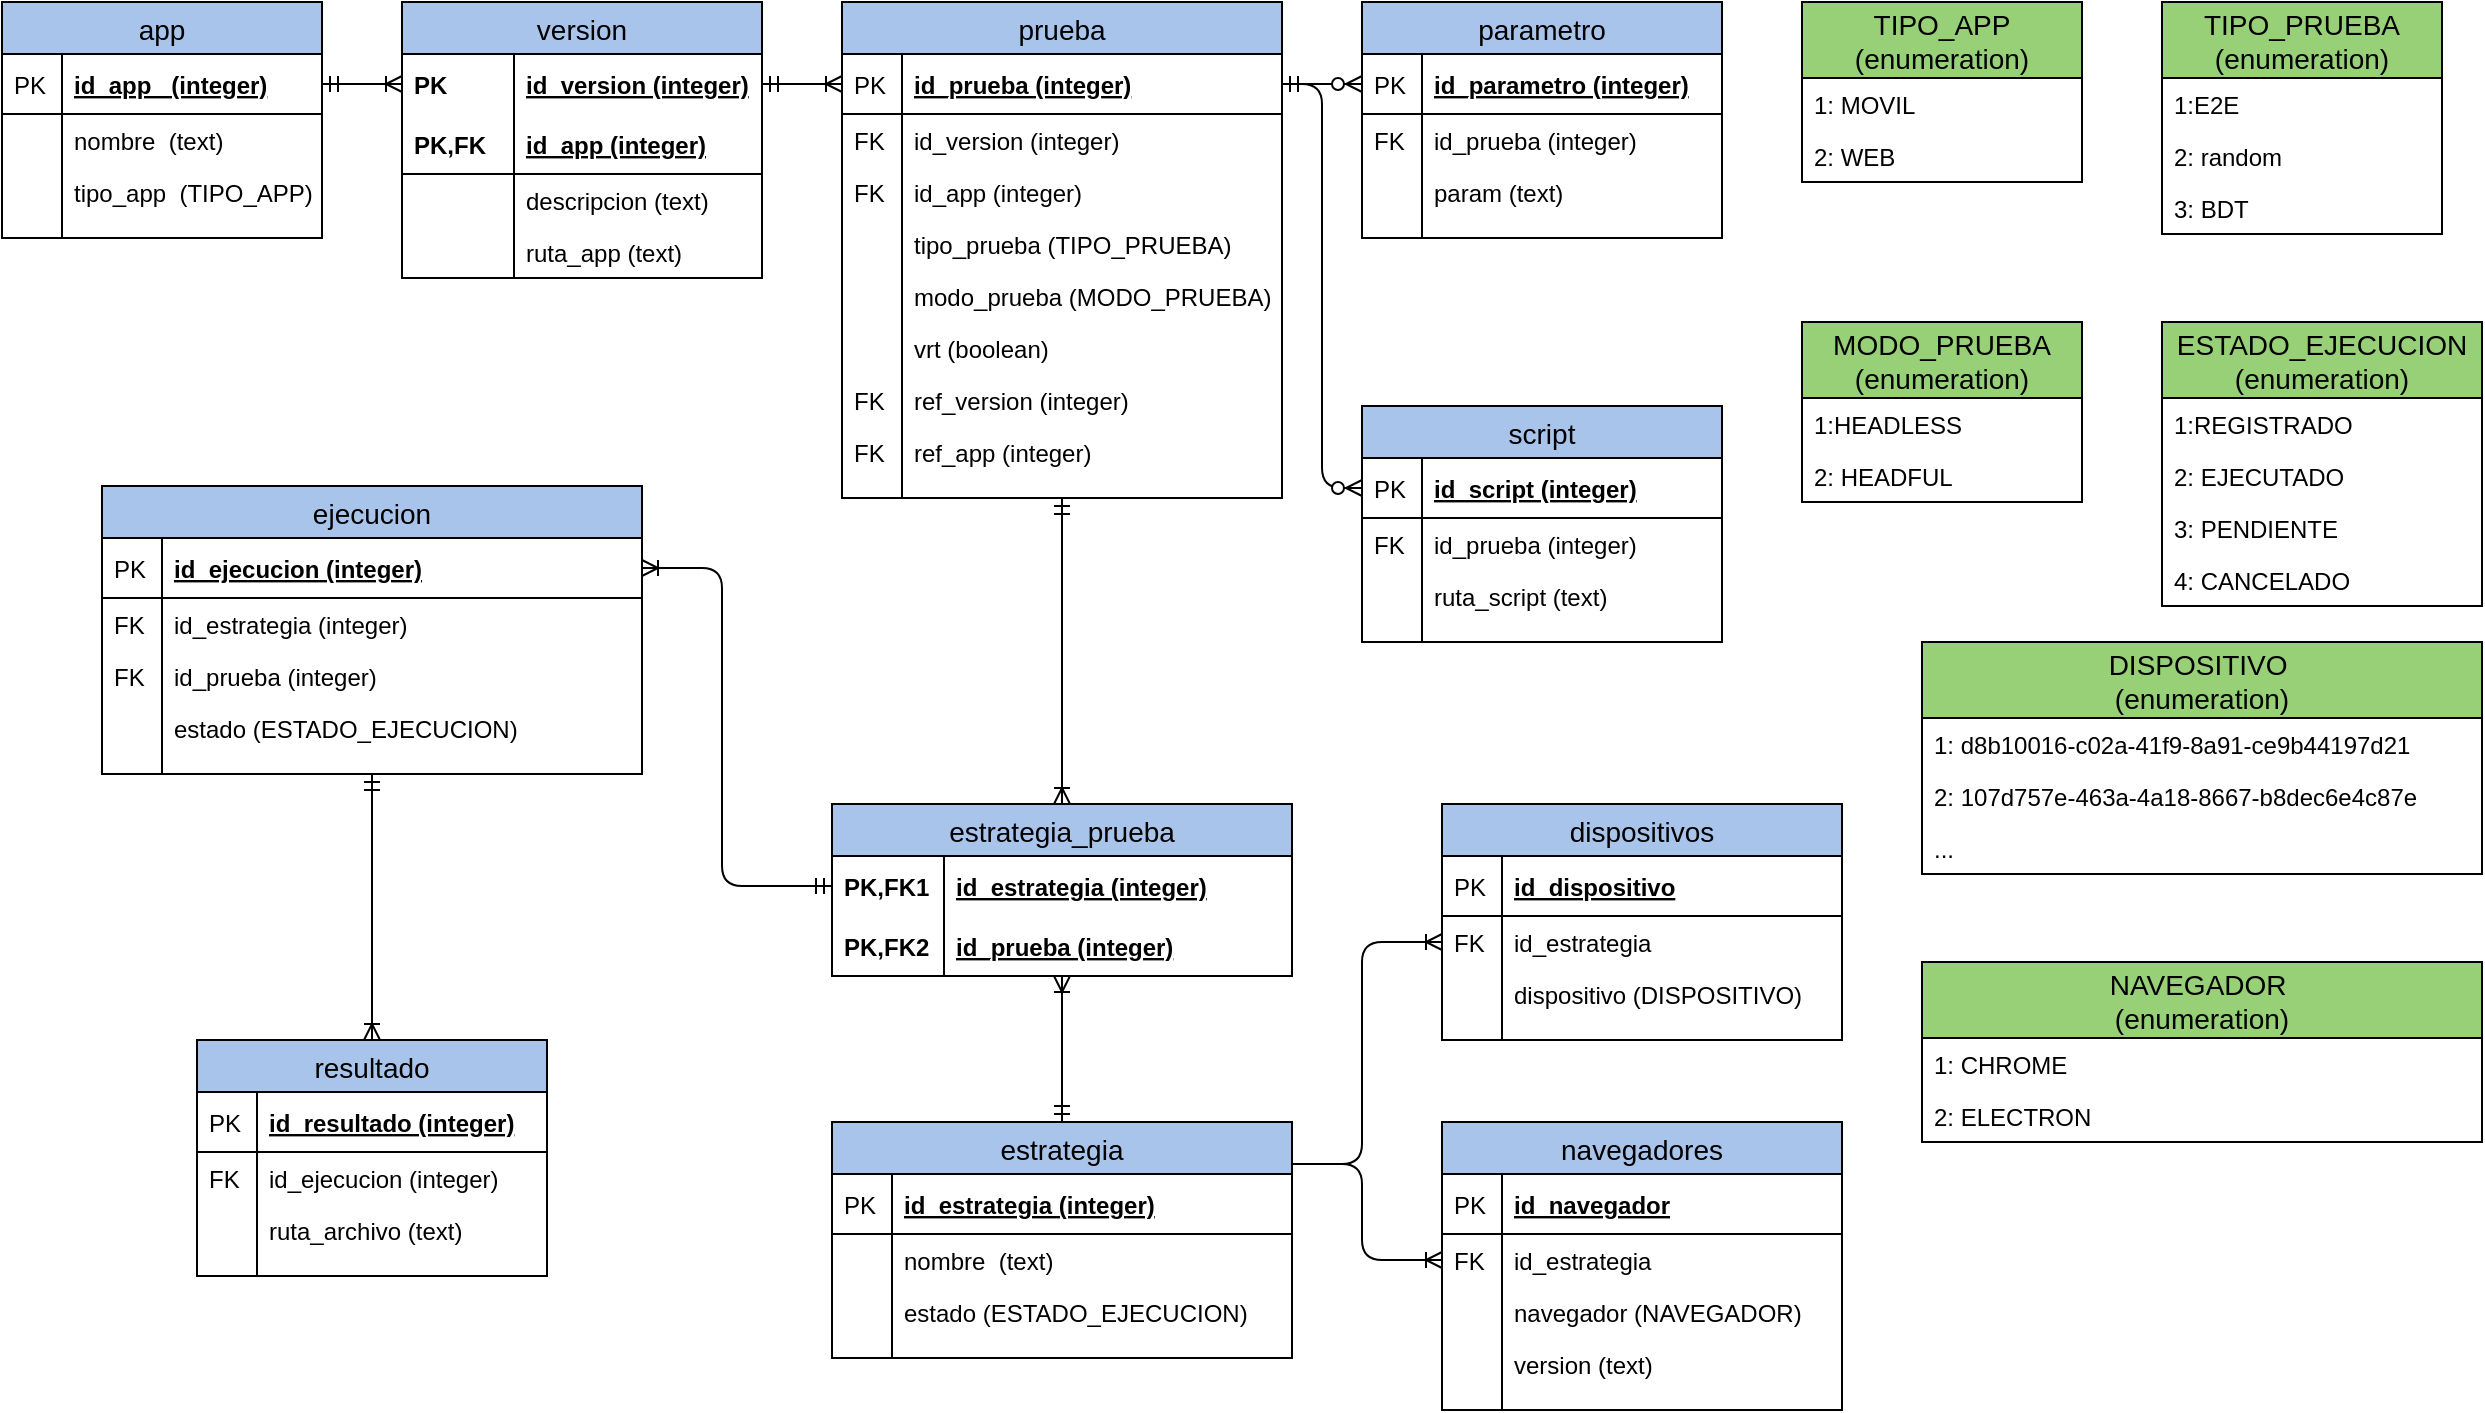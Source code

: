 <mxfile version="12.9.3" type="device"><diagram id="iDsaWzBEovH1b1AxHAG2" name="Page-1"><mxGraphModel dx="1092" dy="534" grid="1" gridSize="10" guides="1" tooltips="1" connect="1" arrows="1" fold="1" page="1" pageScale="1" pageWidth="850" pageHeight="1100" math="0" shadow="0"><root><mxCell id="0"/><mxCell id="1" parent="0"/><mxCell id="ApZzicPODPSP1jDTtApd-245" value="ESTADO_EJECUCION &#10;(enumeration)" style="swimlane;fontStyle=0;childLayout=stackLayout;horizontal=1;startSize=38;fillColor=#97D077;horizontalStack=0;resizeParent=1;resizeParentMax=0;resizeLast=0;collapsible=1;marginBottom=0;swimlaneFillColor=#ffffff;align=center;fontSize=14;" parent="1" vertex="1"><mxGeometry x="1120" y="200" width="160" height="142" as="geometry"><mxRectangle x="1120" y="200" width="180" height="40" as="alternateBounds"/></mxGeometry></mxCell><mxCell id="ApZzicPODPSP1jDTtApd-246" value="1:REGISTRADO" style="text;strokeColor=none;fillColor=none;spacingLeft=4;spacingRight=4;overflow=hidden;rotatable=0;points=[[0,0.5],[1,0.5]];portConstraint=eastwest;fontSize=12;" parent="ApZzicPODPSP1jDTtApd-245" vertex="1"><mxGeometry y="38" width="160" height="26" as="geometry"/></mxCell><mxCell id="ApZzicPODPSP1jDTtApd-247" value="2: EJECUTADO" style="text;strokeColor=none;fillColor=none;spacingLeft=4;spacingRight=4;overflow=hidden;rotatable=0;points=[[0,0.5],[1,0.5]];portConstraint=eastwest;fontSize=12;" parent="ApZzicPODPSP1jDTtApd-245" vertex="1"><mxGeometry y="64" width="160" height="26" as="geometry"/></mxCell><mxCell id="ApZzicPODPSP1jDTtApd-248" value="3: PENDIENTE" style="text;strokeColor=none;fillColor=none;spacingLeft=4;spacingRight=4;overflow=hidden;rotatable=0;points=[[0,0.5],[1,0.5]];portConstraint=eastwest;fontSize=12;" parent="ApZzicPODPSP1jDTtApd-245" vertex="1"><mxGeometry y="90" width="160" height="26" as="geometry"/></mxCell><mxCell id="h82qV4qmTiS2S710gayM-1" value="4: CANCELADO" style="text;strokeColor=none;fillColor=none;spacingLeft=4;spacingRight=4;overflow=hidden;rotatable=0;points=[[0,0.5],[1,0.5]];portConstraint=eastwest;fontSize=12;" parent="ApZzicPODPSP1jDTtApd-245" vertex="1"><mxGeometry y="116" width="160" height="26" as="geometry"/></mxCell><mxCell id="ApZzicPODPSP1jDTtApd-29" value="app" style="swimlane;fontStyle=0;childLayout=stackLayout;horizontal=1;startSize=26;fillColor=#A9C4EB;horizontalStack=0;resizeParent=1;resizeParentMax=0;resizeLast=0;collapsible=1;marginBottom=0;swimlaneFillColor=#ffffff;align=center;fontSize=14;" parent="1" vertex="1"><mxGeometry x="40" y="40" width="160" height="118" as="geometry"><mxRectangle x="40" y="40" width="60" height="26" as="alternateBounds"/></mxGeometry></mxCell><mxCell id="ApZzicPODPSP1jDTtApd-30" value="id_app   (integer)" style="shape=partialRectangle;top=0;left=0;right=0;bottom=1;align=left;verticalAlign=middle;fillColor=none;spacingLeft=34;spacingRight=4;overflow=hidden;rotatable=0;points=[[0,0.5],[1,0.5]];portConstraint=eastwest;dropTarget=0;fontStyle=5;fontSize=12;" parent="ApZzicPODPSP1jDTtApd-29" vertex="1"><mxGeometry y="26" width="160" height="30" as="geometry"/></mxCell><mxCell id="ApZzicPODPSP1jDTtApd-31" value="PK" style="shape=partialRectangle;top=0;left=0;bottom=0;fillColor=none;align=left;verticalAlign=middle;spacingLeft=4;spacingRight=4;overflow=hidden;rotatable=0;points=[];portConstraint=eastwest;part=1;fontSize=12;" parent="ApZzicPODPSP1jDTtApd-30" vertex="1" connectable="0"><mxGeometry width="30" height="30" as="geometry"/></mxCell><mxCell id="ApZzicPODPSP1jDTtApd-32" value="nombre  (text)" style="shape=partialRectangle;top=0;left=0;right=0;bottom=0;align=left;verticalAlign=top;fillColor=none;spacingLeft=34;spacingRight=4;overflow=hidden;rotatable=0;points=[[0,0.5],[1,0.5]];portConstraint=eastwest;dropTarget=0;fontSize=12;" parent="ApZzicPODPSP1jDTtApd-29" vertex="1"><mxGeometry y="56" width="160" height="26" as="geometry"/></mxCell><mxCell id="ApZzicPODPSP1jDTtApd-33" value="" style="shape=partialRectangle;top=0;left=0;bottom=0;fillColor=none;align=left;verticalAlign=top;spacingLeft=4;spacingRight=4;overflow=hidden;rotatable=0;points=[];portConstraint=eastwest;part=1;fontSize=12;" parent="ApZzicPODPSP1jDTtApd-32" vertex="1" connectable="0"><mxGeometry width="30" height="26" as="geometry"/></mxCell><mxCell id="ApZzicPODPSP1jDTtApd-36" value="tipo_app  (TIPO_APP)" style="shape=partialRectangle;top=0;left=0;right=0;bottom=0;align=left;verticalAlign=top;fillColor=none;spacingLeft=34;spacingRight=4;overflow=hidden;rotatable=0;points=[[0,0.5],[1,0.5]];portConstraint=eastwest;dropTarget=0;fontSize=12;" parent="ApZzicPODPSP1jDTtApd-29" vertex="1"><mxGeometry y="82" width="160" height="26" as="geometry"/></mxCell><mxCell id="ApZzicPODPSP1jDTtApd-37" value="" style="shape=partialRectangle;top=0;left=0;bottom=0;fillColor=none;align=left;verticalAlign=top;spacingLeft=4;spacingRight=4;overflow=hidden;rotatable=0;points=[];portConstraint=eastwest;part=1;fontSize=12;" parent="ApZzicPODPSP1jDTtApd-36" vertex="1" connectable="0"><mxGeometry width="30" height="26" as="geometry"/></mxCell><mxCell id="ApZzicPODPSP1jDTtApd-38" value="" style="shape=partialRectangle;top=0;left=0;right=0;bottom=0;align=left;verticalAlign=top;fillColor=none;spacingLeft=34;spacingRight=4;overflow=hidden;rotatable=0;points=[[0,0.5],[1,0.5]];portConstraint=eastwest;dropTarget=0;fontSize=12;" parent="ApZzicPODPSP1jDTtApd-29" vertex="1"><mxGeometry y="108" width="160" height="10" as="geometry"/></mxCell><mxCell id="ApZzicPODPSP1jDTtApd-39" value="" style="shape=partialRectangle;top=0;left=0;bottom=0;fillColor=none;align=left;verticalAlign=top;spacingLeft=4;spacingRight=4;overflow=hidden;rotatable=0;points=[];portConstraint=eastwest;part=1;fontSize=12;" parent="ApZzicPODPSP1jDTtApd-38" vertex="1" connectable="0"><mxGeometry width="30" height="10" as="geometry"/></mxCell><mxCell id="ApZzicPODPSP1jDTtApd-128" value="version" style="swimlane;fontStyle=0;childLayout=stackLayout;horizontal=1;startSize=26;fillColor=#A9C4EB;horizontalStack=0;resizeParent=1;resizeParentMax=0;resizeLast=0;collapsible=1;marginBottom=0;swimlaneFillColor=#ffffff;align=center;fontSize=14;" parent="1" vertex="1"><mxGeometry x="240" y="40" width="180" height="138" as="geometry"/></mxCell><mxCell id="ApZzicPODPSP1jDTtApd-129" value="id_version (integer)" style="shape=partialRectangle;top=0;left=0;right=0;bottom=0;align=left;verticalAlign=middle;fillColor=none;spacingLeft=60;spacingRight=4;overflow=hidden;rotatable=0;points=[[0,0.5],[1,0.5]];portConstraint=eastwest;dropTarget=0;fontStyle=5;fontSize=12;" parent="ApZzicPODPSP1jDTtApd-128" vertex="1"><mxGeometry y="26" width="180" height="30" as="geometry"/></mxCell><mxCell id="ApZzicPODPSP1jDTtApd-130" value="PK" style="shape=partialRectangle;fontStyle=1;top=0;left=0;bottom=0;fillColor=none;align=left;verticalAlign=middle;spacingLeft=4;spacingRight=4;overflow=hidden;rotatable=0;points=[];portConstraint=eastwest;part=1;fontSize=12;" parent="ApZzicPODPSP1jDTtApd-129" vertex="1" connectable="0"><mxGeometry width="56" height="30" as="geometry"/></mxCell><mxCell id="ApZzicPODPSP1jDTtApd-131" value="id_app (integer)" style="shape=partialRectangle;top=0;left=0;right=0;bottom=1;align=left;verticalAlign=middle;fillColor=none;spacingLeft=60;spacingRight=4;overflow=hidden;rotatable=0;points=[[0,0.5],[1,0.5]];portConstraint=eastwest;dropTarget=0;fontStyle=5;fontSize=12;" parent="ApZzicPODPSP1jDTtApd-128" vertex="1"><mxGeometry y="56" width="180" height="30" as="geometry"/></mxCell><mxCell id="ApZzicPODPSP1jDTtApd-132" value="PK,FK" style="shape=partialRectangle;fontStyle=1;top=0;left=0;bottom=0;fillColor=none;align=left;verticalAlign=middle;spacingLeft=4;spacingRight=4;overflow=hidden;rotatable=0;points=[];portConstraint=eastwest;part=1;fontSize=12;" parent="ApZzicPODPSP1jDTtApd-131" vertex="1" connectable="0"><mxGeometry width="56" height="30" as="geometry"/></mxCell><mxCell id="ApZzicPODPSP1jDTtApd-133" value="descripcion (text)" style="shape=partialRectangle;top=0;left=0;right=0;bottom=0;align=left;verticalAlign=top;fillColor=none;spacingLeft=60;spacingRight=4;overflow=hidden;rotatable=0;points=[[0,0.5],[1,0.5]];portConstraint=eastwest;dropTarget=0;fontSize=12;" parent="ApZzicPODPSP1jDTtApd-128" vertex="1"><mxGeometry y="86" width="180" height="26" as="geometry"/></mxCell><mxCell id="ApZzicPODPSP1jDTtApd-134" value="" style="shape=partialRectangle;top=0;left=0;bottom=0;fillColor=none;align=left;verticalAlign=top;spacingLeft=4;spacingRight=4;overflow=hidden;rotatable=0;points=[];portConstraint=eastwest;part=1;fontSize=12;" parent="ApZzicPODPSP1jDTtApd-133" vertex="1" connectable="0"><mxGeometry width="56" height="26" as="geometry"/></mxCell><mxCell id="ApZzicPODPSP1jDTtApd-135" value="ruta_app (text)" style="shape=partialRectangle;top=0;left=0;right=0;bottom=0;align=left;verticalAlign=top;fillColor=none;spacingLeft=60;spacingRight=4;overflow=hidden;rotatable=0;points=[[0,0.5],[1,0.5]];portConstraint=eastwest;dropTarget=0;fontSize=12;" parent="ApZzicPODPSP1jDTtApd-128" vertex="1"><mxGeometry y="112" width="180" height="26" as="geometry"/></mxCell><mxCell id="ApZzicPODPSP1jDTtApd-136" value="" style="shape=partialRectangle;top=0;left=0;bottom=0;fillColor=none;align=left;verticalAlign=top;spacingLeft=4;spacingRight=4;overflow=hidden;rotatable=0;points=[];portConstraint=eastwest;part=1;fontSize=12;" parent="ApZzicPODPSP1jDTtApd-135" vertex="1" connectable="0"><mxGeometry width="56" height="26" as="geometry"/></mxCell><mxCell id="ApZzicPODPSP1jDTtApd-138" value="" style="edgeStyle=entityRelationEdgeStyle;fontSize=12;html=1;endArrow=ERoneToMany;startArrow=ERmandOne;entryX=0;entryY=0.5;entryDx=0;entryDy=0;exitX=1;exitY=0.5;exitDx=0;exitDy=0;fillColor=none;" parent="1" source="ApZzicPODPSP1jDTtApd-129" target="ApZzicPODPSP1jDTtApd-56" edge="1"><mxGeometry width="100" height="100" relative="1" as="geometry"><mxPoint x="440" y="170" as="sourcePoint"/><mxPoint x="540" y="70" as="targetPoint"/></mxGeometry></mxCell><mxCell id="ApZzicPODPSP1jDTtApd-142" value="TIPO_APP&#10;(enumeration)" style="swimlane;fontStyle=0;childLayout=stackLayout;horizontal=1;startSize=38;fillColor=#97D077;horizontalStack=0;resizeParent=1;resizeParentMax=0;resizeLast=0;collapsible=1;marginBottom=0;swimlaneFillColor=#ffffff;align=center;fontSize=14;" parent="1" vertex="1"><mxGeometry x="940" y="40" width="140" height="90" as="geometry"/></mxCell><mxCell id="ApZzicPODPSP1jDTtApd-143" value="1: MOVIL" style="text;strokeColor=none;fillColor=none;spacingLeft=4;spacingRight=4;overflow=hidden;rotatable=0;points=[[0,0.5],[1,0.5]];portConstraint=eastwest;fontSize=12;" parent="ApZzicPODPSP1jDTtApd-142" vertex="1"><mxGeometry y="38" width="140" height="26" as="geometry"/></mxCell><mxCell id="ApZzicPODPSP1jDTtApd-144" value="2: WEB" style="text;strokeColor=none;fillColor=none;spacingLeft=4;spacingRight=4;overflow=hidden;rotatable=0;points=[[0,0.5],[1,0.5]];portConstraint=eastwest;fontSize=12;" parent="ApZzicPODPSP1jDTtApd-142" vertex="1"><mxGeometry y="64" width="140" height="26" as="geometry"/></mxCell><mxCell id="ApZzicPODPSP1jDTtApd-148" value="" style="edgeStyle=entityRelationEdgeStyle;fontSize=12;html=1;endArrow=ERoneToMany;startArrow=ERmandOne;entryX=0;entryY=0.5;entryDx=0;entryDy=0;fillColor=none;" parent="1" source="ApZzicPODPSP1jDTtApd-30" target="ApZzicPODPSP1jDTtApd-129" edge="1"><mxGeometry width="100" height="100" relative="1" as="geometry"><mxPoint x="150" y="170" as="sourcePoint"/><mxPoint x="250" y="70" as="targetPoint"/></mxGeometry></mxCell><mxCell id="ApZzicPODPSP1jDTtApd-150" value="parametro" style="swimlane;fontStyle=0;childLayout=stackLayout;horizontal=1;startSize=26;fillColor=#A9C4EB;horizontalStack=0;resizeParent=1;resizeParentMax=0;resizeLast=0;collapsible=1;marginBottom=0;swimlaneFillColor=#ffffff;align=center;fontSize=14;" parent="1" vertex="1"><mxGeometry x="720" y="40" width="180" height="118" as="geometry"/></mxCell><mxCell id="ApZzicPODPSP1jDTtApd-151" value="id_parametro (integer)" style="shape=partialRectangle;top=0;left=0;right=0;bottom=1;align=left;verticalAlign=middle;fillColor=none;spacingLeft=34;spacingRight=4;overflow=hidden;rotatable=0;points=[[0,0.5],[1,0.5]];portConstraint=eastwest;dropTarget=0;fontStyle=5;fontSize=12;" parent="ApZzicPODPSP1jDTtApd-150" vertex="1"><mxGeometry y="26" width="180" height="30" as="geometry"/></mxCell><mxCell id="ApZzicPODPSP1jDTtApd-152" value="PK" style="shape=partialRectangle;top=0;left=0;bottom=0;fillColor=none;align=left;verticalAlign=middle;spacingLeft=4;spacingRight=4;overflow=hidden;rotatable=0;points=[];portConstraint=eastwest;part=1;fontSize=12;" parent="ApZzicPODPSP1jDTtApd-151" vertex="1" connectable="0"><mxGeometry width="30" height="30" as="geometry"/></mxCell><mxCell id="ApZzicPODPSP1jDTtApd-153" value="id_prueba (integer)" style="shape=partialRectangle;top=0;left=0;right=0;bottom=0;align=left;verticalAlign=top;fillColor=none;spacingLeft=34;spacingRight=4;overflow=hidden;rotatable=0;points=[[0,0.5],[1,0.5]];portConstraint=eastwest;dropTarget=0;fontSize=12;" parent="ApZzicPODPSP1jDTtApd-150" vertex="1"><mxGeometry y="56" width="180" height="26" as="geometry"/></mxCell><mxCell id="ApZzicPODPSP1jDTtApd-154" value="FK" style="shape=partialRectangle;top=0;left=0;bottom=0;fillColor=none;align=left;verticalAlign=top;spacingLeft=4;spacingRight=4;overflow=hidden;rotatable=0;points=[];portConstraint=eastwest;part=1;fontSize=12;" parent="ApZzicPODPSP1jDTtApd-153" vertex="1" connectable="0"><mxGeometry width="30" height="26" as="geometry"/></mxCell><mxCell id="ApZzicPODPSP1jDTtApd-155" value="param (text)" style="shape=partialRectangle;top=0;left=0;right=0;bottom=0;align=left;verticalAlign=top;fillColor=none;spacingLeft=34;spacingRight=4;overflow=hidden;rotatable=0;points=[[0,0.5],[1,0.5]];portConstraint=eastwest;dropTarget=0;fontSize=12;" parent="ApZzicPODPSP1jDTtApd-150" vertex="1"><mxGeometry y="82" width="180" height="26" as="geometry"/></mxCell><mxCell id="ApZzicPODPSP1jDTtApd-156" value="" style="shape=partialRectangle;top=0;left=0;bottom=0;fillColor=none;align=left;verticalAlign=top;spacingLeft=4;spacingRight=4;overflow=hidden;rotatable=0;points=[];portConstraint=eastwest;part=1;fontSize=12;" parent="ApZzicPODPSP1jDTtApd-155" vertex="1" connectable="0"><mxGeometry width="30" height="26" as="geometry"/></mxCell><mxCell id="ApZzicPODPSP1jDTtApd-159" value="" style="shape=partialRectangle;top=0;left=0;right=0;bottom=0;align=left;verticalAlign=top;fillColor=none;spacingLeft=34;spacingRight=4;overflow=hidden;rotatable=0;points=[[0,0.5],[1,0.5]];portConstraint=eastwest;dropTarget=0;fontSize=12;" parent="ApZzicPODPSP1jDTtApd-150" vertex="1"><mxGeometry y="108" width="180" height="10" as="geometry"/></mxCell><mxCell id="ApZzicPODPSP1jDTtApd-160" value="" style="shape=partialRectangle;top=0;left=0;bottom=0;fillColor=none;align=left;verticalAlign=top;spacingLeft=4;spacingRight=4;overflow=hidden;rotatable=0;points=[];portConstraint=eastwest;part=1;fontSize=12;" parent="ApZzicPODPSP1jDTtApd-159" vertex="1" connectable="0"><mxGeometry width="30" height="10" as="geometry"/></mxCell><mxCell id="ApZzicPODPSP1jDTtApd-149" value="" style="edgeStyle=entityRelationEdgeStyle;fontSize=12;html=1;endArrow=ERzeroToMany;startArrow=ERmandOne;fillColor=none;" parent="1" source="ApZzicPODPSP1jDTtApd-56" target="ApZzicPODPSP1jDTtApd-151" edge="1"><mxGeometry width="100" height="100" relative="1" as="geometry"><mxPoint x="620" y="180" as="sourcePoint"/><mxPoint x="670" y="80" as="targetPoint"/></mxGeometry></mxCell><mxCell id="ApZzicPODPSP1jDTtApd-188" value="" style="fontSize=12;html=1;endArrow=ERzeroToMany;startArrow=ERmandOne;entryX=0;entryY=0.5;entryDx=0;entryDy=0;edgeStyle=orthogonalEdgeStyle;fillColor=none;" parent="1" source="ApZzicPODPSP1jDTtApd-56" target="ApZzicPODPSP1jDTtApd-171" edge="1"><mxGeometry width="100" height="100" relative="1" as="geometry"><mxPoint x="500" y="160" as="sourcePoint"/><mxPoint x="600" y="60" as="targetPoint"/></mxGeometry></mxCell><mxCell id="ApZzicPODPSP1jDTtApd-197" value="" style="fontSize=12;html=1;endArrow=ERoneToMany;startArrow=ERmandOne;fillColor=none;" parent="1" source="ApZzicPODPSP1jDTtApd-230" target="ApZzicPODPSP1jDTtApd-100" edge="1"><mxGeometry width="100" height="100" relative="1" as="geometry"><mxPoint x="160" y="432" as="sourcePoint"/><mxPoint x="164" y="520" as="targetPoint"/></mxGeometry></mxCell><mxCell id="ApZzicPODPSP1jDTtApd-216" value="" style="fontSize=12;html=1;endArrow=ERoneToMany;startArrow=ERmandOne;edgeStyle=elbowEdgeStyle;elbow=vertical;fillColor=none;" parent="1" source="ApZzicPODPSP1jDTtApd-64" target="ApZzicPODPSP1jDTtApd-209" edge="1"><mxGeometry width="100" height="100" relative="1" as="geometry"><mxPoint x="540" y="200" as="sourcePoint"/><mxPoint x="640" y="100" as="targetPoint"/></mxGeometry></mxCell><mxCell id="ApZzicPODPSP1jDTtApd-220" value="" style="fontSize=12;html=1;endArrow=ERoneToMany;startArrow=ERmandOne;fillColor=none;" parent="1" source="ApZzicPODPSP1jDTtApd-89" target="ApZzicPODPSP1jDTtApd-212" edge="1"><mxGeometry width="100" height="100" relative="1" as="geometry"><mxPoint x="570" y="670" as="sourcePoint"/><mxPoint x="560" y="372" as="targetPoint"/></mxGeometry></mxCell><mxCell id="ApZzicPODPSP1jDTtApd-55" value="prueba" style="swimlane;fontStyle=0;childLayout=stackLayout;horizontal=1;startSize=26;fillColor=#A9C4EB;horizontalStack=0;resizeParent=1;resizeParentMax=0;resizeLast=0;collapsible=1;marginBottom=0;swimlaneFillColor=#ffffff;align=center;fontSize=14;shadow=0;" parent="1" vertex="1"><mxGeometry x="460" y="40" width="220" height="248" as="geometry"/></mxCell><mxCell id="ApZzicPODPSP1jDTtApd-56" value="id_prueba (integer)" style="shape=partialRectangle;top=0;left=0;right=0;bottom=1;align=left;verticalAlign=middle;fillColor=none;spacingLeft=34;spacingRight=4;overflow=hidden;rotatable=0;points=[[0,0.5],[1,0.5]];portConstraint=eastwest;dropTarget=0;fontStyle=5;fontSize=12;" parent="ApZzicPODPSP1jDTtApd-55" vertex="1"><mxGeometry y="26" width="220" height="30" as="geometry"/></mxCell><mxCell id="ApZzicPODPSP1jDTtApd-57" value="PK" style="shape=partialRectangle;top=0;left=0;bottom=0;fillColor=none;align=left;verticalAlign=middle;spacingLeft=4;spacingRight=4;overflow=hidden;rotatable=0;points=[];portConstraint=eastwest;part=1;fontSize=12;" parent="ApZzicPODPSP1jDTtApd-56" vertex="1" connectable="0"><mxGeometry width="30" height="30" as="geometry"/></mxCell><mxCell id="ApZzicPODPSP1jDTtApd-58" value="id_version (integer)" style="shape=partialRectangle;top=0;left=0;right=0;bottom=0;align=left;verticalAlign=top;fillColor=none;spacingLeft=34;spacingRight=4;overflow=hidden;rotatable=0;points=[[0,0.5],[1,0.5]];portConstraint=eastwest;dropTarget=0;fontSize=12;" parent="ApZzicPODPSP1jDTtApd-55" vertex="1"><mxGeometry y="56" width="220" height="26" as="geometry"/></mxCell><mxCell id="ApZzicPODPSP1jDTtApd-59" value="FK" style="shape=partialRectangle;top=0;left=0;bottom=0;fillColor=none;align=left;verticalAlign=top;spacingLeft=4;spacingRight=4;overflow=hidden;rotatable=0;points=[];portConstraint=eastwest;part=1;fontSize=12;" parent="ApZzicPODPSP1jDTtApd-58" vertex="1" connectable="0"><mxGeometry width="30" height="26" as="geometry"/></mxCell><mxCell id="ApZzicPODPSP1jDTtApd-60" value="id_app (integer)" style="shape=partialRectangle;top=0;left=0;right=0;bottom=0;align=left;verticalAlign=top;fillColor=none;spacingLeft=34;spacingRight=4;overflow=hidden;rotatable=0;points=[[0,0.5],[1,0.5]];portConstraint=eastwest;dropTarget=0;fontSize=12;" parent="ApZzicPODPSP1jDTtApd-55" vertex="1"><mxGeometry y="82" width="220" height="26" as="geometry"/></mxCell><mxCell id="ApZzicPODPSP1jDTtApd-61" value="FK" style="shape=partialRectangle;top=0;left=0;bottom=0;fillColor=none;align=left;verticalAlign=top;spacingLeft=4;spacingRight=4;overflow=hidden;rotatable=0;points=[];portConstraint=eastwest;part=1;fontSize=12;" parent="ApZzicPODPSP1jDTtApd-60" vertex="1" connectable="0"><mxGeometry width="30" height="26" as="geometry"/></mxCell><mxCell id="ApZzicPODPSP1jDTtApd-168" value="tipo_prueba (TIPO_PRUEBA)" style="shape=partialRectangle;top=0;left=0;right=0;bottom=0;align=left;verticalAlign=top;fillColor=none;spacingLeft=34;spacingRight=4;overflow=hidden;rotatable=0;points=[[0,0.5],[1,0.5]];portConstraint=eastwest;dropTarget=0;fontSize=12;" parent="ApZzicPODPSP1jDTtApd-55" vertex="1"><mxGeometry y="108" width="220" height="26" as="geometry"/></mxCell><mxCell id="ApZzicPODPSP1jDTtApd-169" value="" style="shape=partialRectangle;top=0;left=0;bottom=0;fillColor=none;align=left;verticalAlign=top;spacingLeft=4;spacingRight=4;overflow=hidden;rotatable=0;points=[];portConstraint=eastwest;part=1;fontSize=12;" parent="ApZzicPODPSP1jDTtApd-168" vertex="1" connectable="0"><mxGeometry width="30" height="26" as="geometry"/></mxCell><mxCell id="ApZzicPODPSP1jDTtApd-186" value="modo_prueba (MODO_PRUEBA)" style="shape=partialRectangle;top=0;left=0;right=0;bottom=0;align=left;verticalAlign=top;fillColor=none;spacingLeft=34;spacingRight=4;overflow=hidden;rotatable=0;points=[[0,0.5],[1,0.5]];portConstraint=eastwest;dropTarget=0;fontSize=12;" parent="ApZzicPODPSP1jDTtApd-55" vertex="1"><mxGeometry y="134" width="220" height="26" as="geometry"/></mxCell><mxCell id="ApZzicPODPSP1jDTtApd-187" value="" style="shape=partialRectangle;top=0;left=0;bottom=0;fillColor=none;align=left;verticalAlign=top;spacingLeft=4;spacingRight=4;overflow=hidden;rotatable=0;points=[];portConstraint=eastwest;part=1;fontSize=12;" parent="ApZzicPODPSP1jDTtApd-186" vertex="1" connectable="0"><mxGeometry width="30" height="26" as="geometry"/></mxCell><mxCell id="8lx4j3g1uJTD5AQUu3DO-1" value="vrt (boolean)" style="shape=partialRectangle;top=0;left=0;right=0;bottom=0;align=left;verticalAlign=top;fillColor=none;spacingLeft=34;spacingRight=4;overflow=hidden;rotatable=0;points=[[0,0.5],[1,0.5]];portConstraint=eastwest;dropTarget=0;fontSize=12;" parent="ApZzicPODPSP1jDTtApd-55" vertex="1"><mxGeometry y="160" width="220" height="26" as="geometry"/></mxCell><mxCell id="8lx4j3g1uJTD5AQUu3DO-2" value="" style="shape=partialRectangle;top=0;left=0;bottom=0;fillColor=none;align=left;verticalAlign=top;spacingLeft=4;spacingRight=4;overflow=hidden;rotatable=0;points=[];portConstraint=eastwest;part=1;fontSize=12;" parent="8lx4j3g1uJTD5AQUu3DO-1" vertex="1" connectable="0"><mxGeometry width="30" height="26" as="geometry"/></mxCell><mxCell id="f8R9yQd6SKJQynJTK0Ja-2" value="ref_version (integer)" style="shape=partialRectangle;top=0;left=0;right=0;bottom=0;align=left;verticalAlign=top;fillColor=none;spacingLeft=34;spacingRight=4;overflow=hidden;rotatable=0;points=[[0,0.5],[1,0.5]];portConstraint=eastwest;dropTarget=0;fontSize=12;" parent="ApZzicPODPSP1jDTtApd-55" vertex="1"><mxGeometry y="186" width="220" height="26" as="geometry"/></mxCell><mxCell id="f8R9yQd6SKJQynJTK0Ja-3" value="FK" style="shape=partialRectangle;top=0;left=0;bottom=0;fillColor=none;align=left;verticalAlign=top;spacingLeft=4;spacingRight=4;overflow=hidden;rotatable=0;points=[];portConstraint=eastwest;part=1;fontSize=12;" parent="f8R9yQd6SKJQynJTK0Ja-2" vertex="1" connectable="0"><mxGeometry width="30" height="26" as="geometry"/></mxCell><mxCell id="TRjONBCHlNukHOOrYHws-1" value="ref_app (integer)" style="shape=partialRectangle;top=0;left=0;right=0;bottom=0;align=left;verticalAlign=top;fillColor=none;spacingLeft=34;spacingRight=4;overflow=hidden;rotatable=0;points=[[0,0.5],[1,0.5]];portConstraint=eastwest;dropTarget=0;fontSize=12;" parent="ApZzicPODPSP1jDTtApd-55" vertex="1"><mxGeometry y="212" width="220" height="26" as="geometry"/></mxCell><mxCell id="TRjONBCHlNukHOOrYHws-2" value="FK" style="shape=partialRectangle;top=0;left=0;bottom=0;fillColor=none;align=left;verticalAlign=top;spacingLeft=4;spacingRight=4;overflow=hidden;rotatable=0;points=[];portConstraint=eastwest;part=1;fontSize=12;" parent="TRjONBCHlNukHOOrYHws-1" vertex="1" connectable="0"><mxGeometry width="30" height="26" as="geometry"/></mxCell><mxCell id="ApZzicPODPSP1jDTtApd-64" value="" style="shape=partialRectangle;top=0;left=0;right=0;bottom=0;align=left;verticalAlign=top;fillColor=none;spacingLeft=34;spacingRight=4;overflow=hidden;rotatable=0;points=[[0,0.5],[1,0.5]];portConstraint=eastwest;dropTarget=0;fontSize=12;" parent="ApZzicPODPSP1jDTtApd-55" vertex="1"><mxGeometry y="238" width="220" height="10" as="geometry"/></mxCell><mxCell id="ApZzicPODPSP1jDTtApd-65" value="" style="shape=partialRectangle;top=0;left=0;bottom=0;fillColor=none;align=left;verticalAlign=top;spacingLeft=4;spacingRight=4;overflow=hidden;rotatable=0;points=[];portConstraint=eastwest;part=1;fontSize=12;" parent="ApZzicPODPSP1jDTtApd-64" vertex="1" connectable="0"><mxGeometry width="30" height="10" as="geometry"/></mxCell><mxCell id="ApZzicPODPSP1jDTtApd-163" value="TIPO_PRUEBA&#10;(enumeration)" style="swimlane;fontStyle=0;childLayout=stackLayout;horizontal=1;startSize=38;fillColor=#97D077;horizontalStack=0;resizeParent=1;resizeParentMax=0;resizeLast=0;collapsible=1;marginBottom=0;swimlaneFillColor=#ffffff;align=center;fontSize=14;" parent="1" vertex="1"><mxGeometry x="1120" y="40" width="140" height="116" as="geometry"/></mxCell><mxCell id="ApZzicPODPSP1jDTtApd-164" value="1:E2E" style="text;strokeColor=none;fillColor=none;spacingLeft=4;spacingRight=4;overflow=hidden;rotatable=0;points=[[0,0.5],[1,0.5]];portConstraint=eastwest;fontSize=12;" parent="ApZzicPODPSP1jDTtApd-163" vertex="1"><mxGeometry y="38" width="140" height="26" as="geometry"/></mxCell><mxCell id="ApZzicPODPSP1jDTtApd-165" value="2: random" style="text;strokeColor=none;fillColor=none;spacingLeft=4;spacingRight=4;overflow=hidden;rotatable=0;points=[[0,0.5],[1,0.5]];portConstraint=eastwest;fontSize=12;" parent="ApZzicPODPSP1jDTtApd-163" vertex="1"><mxGeometry y="64" width="140" height="26" as="geometry"/></mxCell><mxCell id="ApZzicPODPSP1jDTtApd-166" value="3: BDT" style="text;strokeColor=none;fillColor=none;spacingLeft=4;spacingRight=4;overflow=hidden;rotatable=0;points=[[0,0.5],[1,0.5]];portConstraint=eastwest;fontSize=12;" parent="ApZzicPODPSP1jDTtApd-163" vertex="1"><mxGeometry y="90" width="140" height="26" as="geometry"/></mxCell><mxCell id="ApZzicPODPSP1jDTtApd-192" value="MODO_PRUEBA&#10;(enumeration)" style="swimlane;fontStyle=0;childLayout=stackLayout;horizontal=1;startSize=38;fillColor=#97D077;horizontalStack=0;resizeParent=1;resizeParentMax=0;resizeLast=0;collapsible=1;marginBottom=0;swimlaneFillColor=#ffffff;align=center;fontSize=14;" parent="1" vertex="1"><mxGeometry x="940" y="200" width="140" height="90" as="geometry"/></mxCell><mxCell id="ApZzicPODPSP1jDTtApd-193" value="1:HEADLESS" style="text;strokeColor=none;fillColor=none;spacingLeft=4;spacingRight=4;overflow=hidden;rotatable=0;points=[[0,0.5],[1,0.5]];portConstraint=eastwest;fontSize=12;" parent="ApZzicPODPSP1jDTtApd-192" vertex="1"><mxGeometry y="38" width="140" height="26" as="geometry"/></mxCell><mxCell id="f8R9yQd6SKJQynJTK0Ja-4" value="2: HEADFUL" style="text;strokeColor=none;fillColor=none;spacingLeft=4;spacingRight=4;overflow=hidden;rotatable=0;points=[[0,0.5],[1,0.5]];portConstraint=eastwest;fontSize=12;" parent="ApZzicPODPSP1jDTtApd-192" vertex="1"><mxGeometry y="64" width="140" height="26" as="geometry"/></mxCell><mxCell id="ApZzicPODPSP1jDTtApd-209" value="estrategia_prueba" style="swimlane;fontStyle=0;childLayout=stackLayout;horizontal=1;startSize=26;fillColor=#A9C4EB;horizontalStack=0;resizeParent=1;resizeParentMax=0;resizeLast=0;collapsible=1;marginBottom=0;swimlaneFillColor=#ffffff;align=center;fontSize=14;" parent="1" vertex="1"><mxGeometry x="455" y="441" width="230" height="86" as="geometry"/></mxCell><mxCell id="ApZzicPODPSP1jDTtApd-210" value="id_estrategia (integer)" style="shape=partialRectangle;top=0;left=0;right=0;bottom=0;align=left;verticalAlign=middle;fillColor=none;spacingLeft=60;spacingRight=4;overflow=hidden;rotatable=0;points=[[0,0.5],[1,0.5]];portConstraint=eastwest;dropTarget=0;fontStyle=5;fontSize=12;" parent="ApZzicPODPSP1jDTtApd-209" vertex="1"><mxGeometry y="26" width="230" height="30" as="geometry"/></mxCell><mxCell id="ApZzicPODPSP1jDTtApd-211" value="PK,FK1" style="shape=partialRectangle;fontStyle=1;top=0;left=0;bottom=0;fillColor=none;align=left;verticalAlign=middle;spacingLeft=4;spacingRight=4;overflow=hidden;rotatable=0;points=[];portConstraint=eastwest;part=1;fontSize=12;" parent="ApZzicPODPSP1jDTtApd-210" vertex="1" connectable="0"><mxGeometry width="56" height="30" as="geometry"/></mxCell><mxCell id="ApZzicPODPSP1jDTtApd-212" value="id_prueba (integer)" style="shape=partialRectangle;top=0;left=0;right=0;bottom=1;align=left;verticalAlign=middle;fillColor=none;spacingLeft=60;spacingRight=4;overflow=hidden;rotatable=0;points=[[0,0.5],[1,0.5]];portConstraint=eastwest;dropTarget=0;fontStyle=5;fontSize=12;" parent="ApZzicPODPSP1jDTtApd-209" vertex="1"><mxGeometry y="56" width="230" height="30" as="geometry"/></mxCell><mxCell id="ApZzicPODPSP1jDTtApd-213" value="PK,FK2" style="shape=partialRectangle;fontStyle=1;top=0;left=0;bottom=0;fillColor=none;align=left;verticalAlign=middle;spacingLeft=4;spacingRight=4;overflow=hidden;rotatable=0;points=[];portConstraint=eastwest;part=1;fontSize=12;" parent="ApZzicPODPSP1jDTtApd-212" vertex="1" connectable="0"><mxGeometry width="56" height="30" as="geometry"/></mxCell><mxCell id="f8R9yQd6SKJQynJTK0Ja-9" value="DISPOSITIVO &#10;(enumeration)" style="swimlane;fontStyle=0;childLayout=stackLayout;horizontal=1;startSize=38;fillColor=#97D077;horizontalStack=0;resizeParent=1;resizeParentMax=0;resizeLast=0;collapsible=1;marginBottom=0;swimlaneFillColor=#ffffff;align=center;fontSize=14;" parent="1" vertex="1"><mxGeometry x="1000" y="360" width="280" height="116" as="geometry"/></mxCell><mxCell id="f8R9yQd6SKJQynJTK0Ja-10" value="1: d8b10016-c02a-41f9-8a91-ce9b44197d21" style="text;strokeColor=none;fillColor=none;spacingLeft=4;spacingRight=4;overflow=hidden;rotatable=0;points=[[0,0.5],[1,0.5]];portConstraint=eastwest;fontSize=12;" parent="f8R9yQd6SKJQynJTK0Ja-9" vertex="1"><mxGeometry y="38" width="280" height="26" as="geometry"/></mxCell><mxCell id="f8R9yQd6SKJQynJTK0Ja-11" value="2: 107d757e-463a-4a18-8667-b8dec6e4c87e" style="text;strokeColor=none;fillColor=none;spacingLeft=4;spacingRight=4;overflow=hidden;rotatable=0;points=[[0,0.5],[1,0.5]];portConstraint=eastwest;fontSize=12;" parent="f8R9yQd6SKJQynJTK0Ja-9" vertex="1"><mxGeometry y="64" width="280" height="26" as="geometry"/></mxCell><mxCell id="f8R9yQd6SKJQynJTK0Ja-12" value="..." style="text;strokeColor=none;fillColor=none;spacingLeft=4;spacingRight=4;overflow=hidden;rotatable=0;points=[[0,0.5],[1,0.5]];portConstraint=eastwest;fontSize=12;" parent="f8R9yQd6SKJQynJTK0Ja-9" vertex="1"><mxGeometry y="90" width="280" height="26" as="geometry"/></mxCell><mxCell id="8lx4j3g1uJTD5AQUu3DO-3" value="NAVEGADOR &#10;(enumeration)" style="swimlane;fontStyle=0;childLayout=stackLayout;horizontal=1;startSize=38;fillColor=#97D077;horizontalStack=0;resizeParent=1;resizeParentMax=0;resizeLast=0;collapsible=1;marginBottom=0;swimlaneFillColor=#ffffff;align=center;fontSize=14;" parent="1" vertex="1"><mxGeometry x="1000" y="520" width="280" height="90" as="geometry"/></mxCell><mxCell id="8lx4j3g1uJTD5AQUu3DO-4" value="1: CHROME" style="text;strokeColor=none;fillColor=none;spacingLeft=4;spacingRight=4;overflow=hidden;rotatable=0;points=[[0,0.5],[1,0.5]];portConstraint=eastwest;fontSize=12;" parent="8lx4j3g1uJTD5AQUu3DO-3" vertex="1"><mxGeometry y="38" width="280" height="26" as="geometry"/></mxCell><mxCell id="8lx4j3g1uJTD5AQUu3DO-5" value="2: ELECTRON" style="text;strokeColor=none;fillColor=none;spacingLeft=4;spacingRight=4;overflow=hidden;rotatable=0;points=[[0,0.5],[1,0.5]];portConstraint=eastwest;fontSize=12;" parent="8lx4j3g1uJTD5AQUu3DO-3" vertex="1"><mxGeometry y="64" width="280" height="26" as="geometry"/></mxCell><mxCell id="8lx4j3g1uJTD5AQUu3DO-34" value="" style="edgeStyle=orthogonalEdgeStyle;fontSize=12;html=1;endArrow=ERoneToMany;startArrow=ERmandOne;entryX=0;entryY=0.5;entryDx=0;entryDy=0;" parent="1" source="ApZzicPODPSP1jDTtApd-90" target="8lx4j3g1uJTD5AQUu3DO-17" edge="1"><mxGeometry width="100" height="100" relative="1" as="geometry"><mxPoint x="600" y="790" as="sourcePoint"/><mxPoint x="700" y="690" as="targetPoint"/><Array as="points"><mxPoint x="720" y="621"/><mxPoint x="720" y="510"/></Array></mxGeometry></mxCell><mxCell id="8lx4j3g1uJTD5AQUu3DO-35" value="" style="edgeStyle=orthogonalEdgeStyle;fontSize=12;html=1;endArrow=ERoneToMany;startArrow=ERmandOne;" parent="1" source="ApZzicPODPSP1jDTtApd-90" target="8lx4j3g1uJTD5AQUu3DO-28" edge="1"><mxGeometry width="100" height="100" relative="1" as="geometry"><mxPoint x="680" y="710" as="sourcePoint"/><mxPoint x="780" y="610" as="targetPoint"/><Array as="points"><mxPoint x="720" y="621"/><mxPoint x="720" y="669"/></Array></mxGeometry></mxCell><mxCell id="8lx4j3g1uJTD5AQUu3DO-14" value="dispositivos" style="swimlane;fontStyle=0;childLayout=stackLayout;horizontal=1;startSize=26;fillColor=#A9C4EB;horizontalStack=0;resizeParent=1;resizeParentMax=0;resizeLast=0;collapsible=1;marginBottom=0;swimlaneFillColor=#ffffff;align=center;fontSize=14;" parent="1" vertex="1"><mxGeometry x="760" y="441" width="200" height="118" as="geometry"/></mxCell><mxCell id="8lx4j3g1uJTD5AQUu3DO-15" value="id_dispositivo" style="shape=partialRectangle;top=0;left=0;right=0;bottom=1;align=left;verticalAlign=middle;fillColor=none;spacingLeft=34;spacingRight=4;overflow=hidden;rotatable=0;points=[[0,0.5],[1,0.5]];portConstraint=eastwest;dropTarget=0;fontStyle=5;fontSize=12;" parent="8lx4j3g1uJTD5AQUu3DO-14" vertex="1"><mxGeometry y="26" width="200" height="30" as="geometry"/></mxCell><mxCell id="8lx4j3g1uJTD5AQUu3DO-16" value="PK" style="shape=partialRectangle;top=0;left=0;bottom=0;fillColor=none;align=left;verticalAlign=middle;spacingLeft=4;spacingRight=4;overflow=hidden;rotatable=0;points=[];portConstraint=eastwest;part=1;fontSize=12;" parent="8lx4j3g1uJTD5AQUu3DO-15" vertex="1" connectable="0"><mxGeometry width="30" height="30" as="geometry"/></mxCell><mxCell id="8lx4j3g1uJTD5AQUu3DO-17" value="id_estrategia" style="shape=partialRectangle;top=0;left=0;right=0;bottom=0;align=left;verticalAlign=top;fillColor=none;spacingLeft=34;spacingRight=4;overflow=hidden;rotatable=0;points=[[0,0.5],[1,0.5]];portConstraint=eastwest;dropTarget=0;fontSize=12;" parent="8lx4j3g1uJTD5AQUu3DO-14" vertex="1"><mxGeometry y="56" width="200" height="26" as="geometry"/></mxCell><mxCell id="8lx4j3g1uJTD5AQUu3DO-18" value="FK" style="shape=partialRectangle;top=0;left=0;bottom=0;fillColor=none;align=left;verticalAlign=top;spacingLeft=4;spacingRight=4;overflow=hidden;rotatable=0;points=[];portConstraint=eastwest;part=1;fontSize=12;" parent="8lx4j3g1uJTD5AQUu3DO-17" vertex="1" connectable="0"><mxGeometry width="30" height="26" as="geometry"/></mxCell><mxCell id="8lx4j3g1uJTD5AQUu3DO-19" value="dispositivo (DISPOSITIVO)" style="shape=partialRectangle;top=0;left=0;right=0;bottom=0;align=left;verticalAlign=top;fillColor=none;spacingLeft=34;spacingRight=4;overflow=hidden;rotatable=0;points=[[0,0.5],[1,0.5]];portConstraint=eastwest;dropTarget=0;fontSize=12;" parent="8lx4j3g1uJTD5AQUu3DO-14" vertex="1"><mxGeometry y="82" width="200" height="26" as="geometry"/></mxCell><mxCell id="8lx4j3g1uJTD5AQUu3DO-20" value="" style="shape=partialRectangle;top=0;left=0;bottom=0;fillColor=none;align=left;verticalAlign=top;spacingLeft=4;spacingRight=4;overflow=hidden;rotatable=0;points=[];portConstraint=eastwest;part=1;fontSize=12;" parent="8lx4j3g1uJTD5AQUu3DO-19" vertex="1" connectable="0"><mxGeometry width="30" height="26" as="geometry"/></mxCell><mxCell id="8lx4j3g1uJTD5AQUu3DO-23" value="" style="shape=partialRectangle;top=0;left=0;right=0;bottom=0;align=left;verticalAlign=top;fillColor=none;spacingLeft=34;spacingRight=4;overflow=hidden;rotatable=0;points=[[0,0.5],[1,0.5]];portConstraint=eastwest;dropTarget=0;fontSize=12;" parent="8lx4j3g1uJTD5AQUu3DO-14" vertex="1"><mxGeometry y="108" width="200" height="10" as="geometry"/></mxCell><mxCell id="8lx4j3g1uJTD5AQUu3DO-24" value="" style="shape=partialRectangle;top=0;left=0;bottom=0;fillColor=none;align=left;verticalAlign=top;spacingLeft=4;spacingRight=4;overflow=hidden;rotatable=0;points=[];portConstraint=eastwest;part=1;fontSize=12;" parent="8lx4j3g1uJTD5AQUu3DO-23" vertex="1" connectable="0"><mxGeometry width="30" height="10" as="geometry"/></mxCell><mxCell id="8lx4j3g1uJTD5AQUu3DO-25" value="navegadores" style="swimlane;fontStyle=0;childLayout=stackLayout;horizontal=1;startSize=26;fillColor=#A9C4EB;horizontalStack=0;resizeParent=1;resizeParentMax=0;resizeLast=0;collapsible=1;marginBottom=0;swimlaneFillColor=#ffffff;align=center;fontSize=14;shadow=0;" parent="1" vertex="1"><mxGeometry x="760" y="600" width="200" height="144" as="geometry"/></mxCell><mxCell id="8lx4j3g1uJTD5AQUu3DO-26" value="id_navegador" style="shape=partialRectangle;top=0;left=0;right=0;bottom=1;align=left;verticalAlign=middle;fillColor=none;spacingLeft=34;spacingRight=4;overflow=hidden;rotatable=0;points=[[0,0.5],[1,0.5]];portConstraint=eastwest;dropTarget=0;fontStyle=5;fontSize=12;" parent="8lx4j3g1uJTD5AQUu3DO-25" vertex="1"><mxGeometry y="26" width="200" height="30" as="geometry"/></mxCell><mxCell id="8lx4j3g1uJTD5AQUu3DO-27" value="PK" style="shape=partialRectangle;top=0;left=0;bottom=0;fillColor=none;align=left;verticalAlign=middle;spacingLeft=4;spacingRight=4;overflow=hidden;rotatable=0;points=[];portConstraint=eastwest;part=1;fontSize=12;" parent="8lx4j3g1uJTD5AQUu3DO-26" vertex="1" connectable="0"><mxGeometry width="30" height="30" as="geometry"/></mxCell><mxCell id="8lx4j3g1uJTD5AQUu3DO-28" value="id_estrategia" style="shape=partialRectangle;top=0;left=0;right=0;bottom=0;align=left;verticalAlign=top;fillColor=none;spacingLeft=34;spacingRight=4;overflow=hidden;rotatable=0;points=[[0,0.5],[1,0.5]];portConstraint=eastwest;dropTarget=0;fontSize=12;" parent="8lx4j3g1uJTD5AQUu3DO-25" vertex="1"><mxGeometry y="56" width="200" height="26" as="geometry"/></mxCell><mxCell id="8lx4j3g1uJTD5AQUu3DO-29" value="FK" style="shape=partialRectangle;top=0;left=0;bottom=0;fillColor=none;align=left;verticalAlign=top;spacingLeft=4;spacingRight=4;overflow=hidden;rotatable=0;points=[];portConstraint=eastwest;part=1;fontSize=12;" parent="8lx4j3g1uJTD5AQUu3DO-28" vertex="1" connectable="0"><mxGeometry width="30" height="26" as="geometry"/></mxCell><mxCell id="8lx4j3g1uJTD5AQUu3DO-30" value="navegador (NAVEGADOR)" style="shape=partialRectangle;top=0;left=0;right=0;bottom=0;align=left;verticalAlign=top;fillColor=none;spacingLeft=34;spacingRight=4;overflow=hidden;rotatable=0;points=[[0,0.5],[1,0.5]];portConstraint=eastwest;dropTarget=0;fontSize=12;" parent="8lx4j3g1uJTD5AQUu3DO-25" vertex="1"><mxGeometry y="82" width="200" height="26" as="geometry"/></mxCell><mxCell id="8lx4j3g1uJTD5AQUu3DO-31" value="" style="shape=partialRectangle;top=0;left=0;bottom=0;fillColor=none;align=left;verticalAlign=top;spacingLeft=4;spacingRight=4;overflow=hidden;rotatable=0;points=[];portConstraint=eastwest;part=1;fontSize=12;" parent="8lx4j3g1uJTD5AQUu3DO-30" vertex="1" connectable="0"><mxGeometry width="30" height="26" as="geometry"/></mxCell><mxCell id="Z3G8rGTPysjLY7ELBwB0-1" value="version (text)" style="shape=partialRectangle;top=0;left=0;right=0;bottom=0;align=left;verticalAlign=top;fillColor=none;spacingLeft=34;spacingRight=4;overflow=hidden;rotatable=0;points=[[0,0.5],[1,0.5]];portConstraint=eastwest;dropTarget=0;fontSize=12;" parent="8lx4j3g1uJTD5AQUu3DO-25" vertex="1"><mxGeometry y="108" width="200" height="26" as="geometry"/></mxCell><mxCell id="Z3G8rGTPysjLY7ELBwB0-2" value="" style="shape=partialRectangle;top=0;left=0;bottom=0;fillColor=none;align=left;verticalAlign=top;spacingLeft=4;spacingRight=4;overflow=hidden;rotatable=0;points=[];portConstraint=eastwest;part=1;fontSize=12;" parent="Z3G8rGTPysjLY7ELBwB0-1" vertex="1" connectable="0"><mxGeometry width="30" height="26" as="geometry"/></mxCell><mxCell id="8lx4j3g1uJTD5AQUu3DO-32" value="" style="shape=partialRectangle;top=0;left=0;right=0;bottom=0;align=left;verticalAlign=top;fillColor=none;spacingLeft=34;spacingRight=4;overflow=hidden;rotatable=0;points=[[0,0.5],[1,0.5]];portConstraint=eastwest;dropTarget=0;fontSize=12;" parent="8lx4j3g1uJTD5AQUu3DO-25" vertex="1"><mxGeometry y="134" width="200" height="10" as="geometry"/></mxCell><mxCell id="8lx4j3g1uJTD5AQUu3DO-33" value="" style="shape=partialRectangle;top=0;left=0;bottom=0;fillColor=none;align=left;verticalAlign=top;spacingLeft=4;spacingRight=4;overflow=hidden;rotatable=0;points=[];portConstraint=eastwest;part=1;fontSize=12;" parent="8lx4j3g1uJTD5AQUu3DO-32" vertex="1" connectable="0"><mxGeometry width="30" height="10" as="geometry"/></mxCell><mxCell id="ApZzicPODPSP1jDTtApd-221" value="ejecucion" style="swimlane;fontStyle=0;childLayout=stackLayout;horizontal=1;startSize=26;fillColor=#A9C4EB;horizontalStack=0;resizeParent=1;resizeParentMax=0;resizeLast=0;collapsible=1;marginBottom=0;swimlaneFillColor=#ffffff;align=center;fontSize=14;" parent="1" vertex="1"><mxGeometry x="90" y="282" width="270" height="144" as="geometry"/></mxCell><mxCell id="ApZzicPODPSP1jDTtApd-222" value="id_ejecucion (integer)" style="shape=partialRectangle;top=0;left=0;right=0;bottom=1;align=left;verticalAlign=middle;fillColor=none;spacingLeft=34;spacingRight=4;overflow=hidden;rotatable=0;points=[[0,0.5],[1,0.5]];portConstraint=eastwest;dropTarget=0;fontStyle=5;fontSize=12;" parent="ApZzicPODPSP1jDTtApd-221" vertex="1"><mxGeometry y="26" width="270" height="30" as="geometry"/></mxCell><mxCell id="ApZzicPODPSP1jDTtApd-223" value="PK" style="shape=partialRectangle;top=0;left=0;bottom=0;fillColor=none;align=left;verticalAlign=middle;spacingLeft=4;spacingRight=4;overflow=hidden;rotatable=0;points=[];portConstraint=eastwest;part=1;fontSize=12;" parent="ApZzicPODPSP1jDTtApd-222" vertex="1" connectable="0"><mxGeometry width="30" height="30" as="geometry"/></mxCell><mxCell id="yG4BycbP1-tnXbZuuKV5-4" value="id_estrategia (integer)" style="shape=partialRectangle;top=0;left=0;right=0;bottom=0;align=left;verticalAlign=top;fillColor=none;spacingLeft=34;spacingRight=4;overflow=hidden;rotatable=0;points=[[0,0.5],[1,0.5]];portConstraint=eastwest;dropTarget=0;fontSize=12;" parent="ApZzicPODPSP1jDTtApd-221" vertex="1"><mxGeometry y="56" width="270" height="26" as="geometry"/></mxCell><mxCell id="yG4BycbP1-tnXbZuuKV5-5" value="FK" style="shape=partialRectangle;top=0;left=0;bottom=0;fillColor=none;align=left;verticalAlign=top;spacingLeft=4;spacingRight=4;overflow=hidden;rotatable=0;points=[];portConstraint=eastwest;part=1;fontSize=12;" parent="yG4BycbP1-tnXbZuuKV5-4" vertex="1" connectable="0"><mxGeometry width="30" height="26" as="geometry"/></mxCell><mxCell id="yG4BycbP1-tnXbZuuKV5-6" value="id_prueba (integer)" style="shape=partialRectangle;top=0;left=0;right=0;bottom=0;align=left;verticalAlign=top;fillColor=none;spacingLeft=34;spacingRight=4;overflow=hidden;rotatable=0;points=[[0,0.5],[1,0.5]];portConstraint=eastwest;dropTarget=0;fontSize=12;" parent="ApZzicPODPSP1jDTtApd-221" vertex="1"><mxGeometry y="82" width="270" height="26" as="geometry"/></mxCell><mxCell id="yG4BycbP1-tnXbZuuKV5-7" value="FK" style="shape=partialRectangle;top=0;left=0;bottom=0;fillColor=none;align=left;verticalAlign=top;spacingLeft=4;spacingRight=4;overflow=hidden;rotatable=0;points=[];portConstraint=eastwest;part=1;fontSize=12;" parent="yG4BycbP1-tnXbZuuKV5-6" vertex="1" connectable="0"><mxGeometry width="30" height="26" as="geometry"/></mxCell><mxCell id="ApZzicPODPSP1jDTtApd-228" value="estado (ESTADO_EJECUCION)" style="shape=partialRectangle;top=0;left=0;right=0;bottom=0;align=left;verticalAlign=top;fillColor=none;spacingLeft=34;spacingRight=4;overflow=hidden;rotatable=0;points=[[0,0.5],[1,0.5]];portConstraint=eastwest;dropTarget=0;fontSize=12;" parent="ApZzicPODPSP1jDTtApd-221" vertex="1"><mxGeometry y="108" width="270" height="26" as="geometry"/></mxCell><mxCell id="ApZzicPODPSP1jDTtApd-229" value="" style="shape=partialRectangle;top=0;left=0;bottom=0;fillColor=none;align=left;verticalAlign=top;spacingLeft=4;spacingRight=4;overflow=hidden;rotatable=0;points=[];portConstraint=eastwest;part=1;fontSize=12;" parent="ApZzicPODPSP1jDTtApd-228" vertex="1" connectable="0"><mxGeometry width="30" height="26" as="geometry"/></mxCell><mxCell id="ApZzicPODPSP1jDTtApd-230" value="" style="shape=partialRectangle;top=0;left=0;right=0;bottom=0;align=left;verticalAlign=top;fillColor=none;spacingLeft=34;spacingRight=4;overflow=hidden;rotatable=0;points=[[0,0.5],[1,0.5]];portConstraint=eastwest;dropTarget=0;fontSize=12;" parent="ApZzicPODPSP1jDTtApd-221" vertex="1"><mxGeometry y="134" width="270" height="10" as="geometry"/></mxCell><mxCell id="ApZzicPODPSP1jDTtApd-231" value="" style="shape=partialRectangle;top=0;left=0;bottom=0;fillColor=none;align=left;verticalAlign=top;spacingLeft=4;spacingRight=4;overflow=hidden;rotatable=0;points=[];portConstraint=eastwest;part=1;fontSize=12;" parent="ApZzicPODPSP1jDTtApd-230" vertex="1" connectable="0"><mxGeometry width="30" height="10" as="geometry"/></mxCell><mxCell id="ApZzicPODPSP1jDTtApd-100" value="resultado" style="swimlane;fontStyle=0;childLayout=stackLayout;horizontal=1;startSize=26;fillColor=#A9C4EB;horizontalStack=0;resizeParent=1;resizeParentMax=0;resizeLast=0;collapsible=1;marginBottom=0;swimlaneFillColor=#ffffff;align=center;fontSize=14;" parent="1" vertex="1"><mxGeometry x="137.5" y="559" width="175" height="118" as="geometry"/></mxCell><mxCell id="ApZzicPODPSP1jDTtApd-101" value="id_resultado (integer)" style="shape=partialRectangle;top=0;left=0;right=0;bottom=1;align=left;verticalAlign=middle;fillColor=none;spacingLeft=34;spacingRight=4;overflow=hidden;rotatable=0;points=[[0,0.5],[1,0.5]];portConstraint=eastwest;dropTarget=0;fontStyle=5;fontSize=12;" parent="ApZzicPODPSP1jDTtApd-100" vertex="1"><mxGeometry y="26" width="175" height="30" as="geometry"/></mxCell><mxCell id="ApZzicPODPSP1jDTtApd-102" value="PK" style="shape=partialRectangle;top=0;left=0;bottom=0;fillColor=none;align=left;verticalAlign=middle;spacingLeft=4;spacingRight=4;overflow=hidden;rotatable=0;points=[];portConstraint=eastwest;part=1;fontSize=12;" parent="ApZzicPODPSP1jDTtApd-101" vertex="1" connectable="0"><mxGeometry width="30" height="30" as="geometry"/></mxCell><mxCell id="ApZzicPODPSP1jDTtApd-103" value="id_ejecucion (integer)" style="shape=partialRectangle;top=0;left=0;right=0;bottom=0;align=left;verticalAlign=top;fillColor=none;spacingLeft=34;spacingRight=4;overflow=hidden;rotatable=0;points=[[0,0.5],[1,0.5]];portConstraint=eastwest;dropTarget=0;fontSize=12;" parent="ApZzicPODPSP1jDTtApd-100" vertex="1"><mxGeometry y="56" width="175" height="26" as="geometry"/></mxCell><mxCell id="ApZzicPODPSP1jDTtApd-104" value="FK" style="shape=partialRectangle;top=0;left=0;bottom=0;fillColor=none;align=left;verticalAlign=top;spacingLeft=4;spacingRight=4;overflow=hidden;rotatable=0;points=[];portConstraint=eastwest;part=1;fontSize=12;" parent="ApZzicPODPSP1jDTtApd-103" vertex="1" connectable="0"><mxGeometry width="30" height="26" as="geometry"/></mxCell><mxCell id="ApZzicPODPSP1jDTtApd-105" value="ruta_archivo (text)" style="shape=partialRectangle;top=0;left=0;right=0;bottom=0;align=left;verticalAlign=top;fillColor=none;spacingLeft=34;spacingRight=4;overflow=hidden;rotatable=0;points=[[0,0.5],[1,0.5]];portConstraint=eastwest;dropTarget=0;fontSize=12;" parent="ApZzicPODPSP1jDTtApd-100" vertex="1"><mxGeometry y="82" width="175" height="26" as="geometry"/></mxCell><mxCell id="ApZzicPODPSP1jDTtApd-106" value="" style="shape=partialRectangle;top=0;left=0;bottom=0;fillColor=none;align=left;verticalAlign=top;spacingLeft=4;spacingRight=4;overflow=hidden;rotatable=0;points=[];portConstraint=eastwest;part=1;fontSize=12;" parent="ApZzicPODPSP1jDTtApd-105" vertex="1" connectable="0"><mxGeometry width="30" height="26" as="geometry"/></mxCell><mxCell id="ApZzicPODPSP1jDTtApd-109" value="" style="shape=partialRectangle;top=0;left=0;right=0;bottom=0;align=left;verticalAlign=top;fillColor=none;spacingLeft=34;spacingRight=4;overflow=hidden;rotatable=0;points=[[0,0.5],[1,0.5]];portConstraint=eastwest;dropTarget=0;fontSize=12;" parent="ApZzicPODPSP1jDTtApd-100" vertex="1"><mxGeometry y="108" width="175" height="10" as="geometry"/></mxCell><mxCell id="ApZzicPODPSP1jDTtApd-110" value="" style="shape=partialRectangle;top=0;left=0;bottom=0;fillColor=none;align=left;verticalAlign=top;spacingLeft=4;spacingRight=4;overflow=hidden;rotatable=0;points=[];portConstraint=eastwest;part=1;fontSize=12;" parent="ApZzicPODPSP1jDTtApd-109" vertex="1" connectable="0"><mxGeometry width="30" height="10" as="geometry"/></mxCell><mxCell id="ApZzicPODPSP1jDTtApd-89" value="estrategia" style="swimlane;fontStyle=0;childLayout=stackLayout;horizontal=1;startSize=26;fillColor=#A9C4EB;horizontalStack=0;resizeParent=1;resizeParentMax=0;resizeLast=0;collapsible=1;marginBottom=0;swimlaneFillColor=#ffffff;align=center;fontSize=14;" parent="1" vertex="1"><mxGeometry x="455" y="600" width="230" height="118" as="geometry"/></mxCell><mxCell id="ApZzicPODPSP1jDTtApd-90" value="id_estrategia (integer)" style="shape=partialRectangle;top=0;left=0;right=0;bottom=1;align=left;verticalAlign=middle;fillColor=none;spacingLeft=34;spacingRight=4;overflow=hidden;rotatable=0;points=[[0,0.5],[1,0.5]];portConstraint=eastwest;dropTarget=0;fontStyle=5;fontSize=12;" parent="ApZzicPODPSP1jDTtApd-89" vertex="1"><mxGeometry y="26" width="230" height="30" as="geometry"/></mxCell><mxCell id="ApZzicPODPSP1jDTtApd-91" value="PK" style="shape=partialRectangle;top=0;left=0;bottom=0;fillColor=none;align=left;verticalAlign=middle;spacingLeft=4;spacingRight=4;overflow=hidden;rotatable=0;points=[];portConstraint=eastwest;part=1;fontSize=12;" parent="ApZzicPODPSP1jDTtApd-90" vertex="1" connectable="0"><mxGeometry width="30" height="30" as="geometry"/></mxCell><mxCell id="yG4BycbP1-tnXbZuuKV5-1" value="nombre  (text)" style="shape=partialRectangle;top=0;left=0;right=0;bottom=0;align=left;verticalAlign=top;fillColor=none;spacingLeft=34;spacingRight=4;overflow=hidden;rotatable=0;points=[[0,0.5],[1,0.5]];portConstraint=eastwest;dropTarget=0;fontSize=12;" parent="ApZzicPODPSP1jDTtApd-89" vertex="1"><mxGeometry y="56" width="230" height="26" as="geometry"/></mxCell><mxCell id="yG4BycbP1-tnXbZuuKV5-2" value="" style="shape=partialRectangle;top=0;left=0;bottom=0;fillColor=none;align=left;verticalAlign=top;spacingLeft=4;spacingRight=4;overflow=hidden;rotatable=0;points=[];portConstraint=eastwest;part=1;fontSize=12;" parent="yG4BycbP1-tnXbZuuKV5-1" vertex="1" connectable="0"><mxGeometry width="30" height="26" as="geometry"/></mxCell><mxCell id="tUICS-5b8PFo2h2b1lxi-1" value="estado (ESTADO_EJECUCION)" style="shape=partialRectangle;top=0;left=0;right=0;bottom=0;align=left;verticalAlign=top;fillColor=none;spacingLeft=34;spacingRight=4;overflow=hidden;rotatable=0;points=[[0,0.5],[1,0.5]];portConstraint=eastwest;dropTarget=0;fontSize=12;" parent="ApZzicPODPSP1jDTtApd-89" vertex="1"><mxGeometry y="82" width="230" height="26" as="geometry"/></mxCell><mxCell id="tUICS-5b8PFo2h2b1lxi-2" value="" style="shape=partialRectangle;top=0;left=0;bottom=0;fillColor=none;align=left;verticalAlign=top;spacingLeft=4;spacingRight=4;overflow=hidden;rotatable=0;points=[];portConstraint=eastwest;part=1;fontSize=12;" parent="tUICS-5b8PFo2h2b1lxi-1" vertex="1" connectable="0"><mxGeometry width="30" height="26" as="geometry"/></mxCell><mxCell id="ApZzicPODPSP1jDTtApd-98" value="" style="shape=partialRectangle;top=0;left=0;right=0;bottom=0;align=left;verticalAlign=top;fillColor=none;spacingLeft=34;spacingRight=4;overflow=hidden;rotatable=0;points=[[0,0.5],[1,0.5]];portConstraint=eastwest;dropTarget=0;fontSize=12;" parent="ApZzicPODPSP1jDTtApd-89" vertex="1"><mxGeometry y="108" width="230" height="10" as="geometry"/></mxCell><mxCell id="ApZzicPODPSP1jDTtApd-99" value="" style="shape=partialRectangle;top=0;left=0;bottom=0;fillColor=none;align=left;verticalAlign=top;spacingLeft=4;spacingRight=4;overflow=hidden;rotatable=0;points=[];portConstraint=eastwest;part=1;fontSize=12;" parent="ApZzicPODPSP1jDTtApd-98" vertex="1" connectable="0"><mxGeometry width="30" height="10" as="geometry"/></mxCell><mxCell id="ApZzicPODPSP1jDTtApd-170" value="script" style="swimlane;fontStyle=0;childLayout=stackLayout;horizontal=1;startSize=26;fillColor=#A9C4EB;horizontalStack=0;resizeParent=1;resizeParentMax=0;resizeLast=0;collapsible=1;marginBottom=0;swimlaneFillColor=#ffffff;align=center;fontSize=14;" parent="1" vertex="1"><mxGeometry x="720" y="242" width="180" height="118" as="geometry"/></mxCell><mxCell id="ApZzicPODPSP1jDTtApd-171" value="id_script (integer)" style="shape=partialRectangle;top=0;left=0;right=0;bottom=1;align=left;verticalAlign=middle;fillColor=none;spacingLeft=34;spacingRight=4;overflow=hidden;rotatable=0;points=[[0,0.5],[1,0.5]];portConstraint=eastwest;dropTarget=0;fontStyle=5;fontSize=12;" parent="ApZzicPODPSP1jDTtApd-170" vertex="1"><mxGeometry y="26" width="180" height="30" as="geometry"/></mxCell><mxCell id="ApZzicPODPSP1jDTtApd-172" value="PK" style="shape=partialRectangle;top=0;left=0;bottom=0;fillColor=none;align=left;verticalAlign=middle;spacingLeft=4;spacingRight=4;overflow=hidden;rotatable=0;points=[];portConstraint=eastwest;part=1;fontSize=12;" parent="ApZzicPODPSP1jDTtApd-171" vertex="1" connectable="0"><mxGeometry width="30" height="30" as="geometry"/></mxCell><mxCell id="ApZzicPODPSP1jDTtApd-173" value="id_prueba (integer)" style="shape=partialRectangle;top=0;left=0;right=0;bottom=0;align=left;verticalAlign=top;fillColor=none;spacingLeft=34;spacingRight=4;overflow=hidden;rotatable=0;points=[[0,0.5],[1,0.5]];portConstraint=eastwest;dropTarget=0;fontSize=12;" parent="ApZzicPODPSP1jDTtApd-170" vertex="1"><mxGeometry y="56" width="180" height="26" as="geometry"/></mxCell><mxCell id="ApZzicPODPSP1jDTtApd-174" value="FK" style="shape=partialRectangle;top=0;left=0;bottom=0;fillColor=none;align=left;verticalAlign=top;spacingLeft=4;spacingRight=4;overflow=hidden;rotatable=0;points=[];portConstraint=eastwest;part=1;fontSize=12;" parent="ApZzicPODPSP1jDTtApd-173" vertex="1" connectable="0"><mxGeometry width="30" height="26" as="geometry"/></mxCell><mxCell id="ApZzicPODPSP1jDTtApd-175" value="ruta_script (text)" style="shape=partialRectangle;top=0;left=0;right=0;bottom=0;align=left;verticalAlign=top;fillColor=none;spacingLeft=34;spacingRight=4;overflow=hidden;rotatable=0;points=[[0,0.5],[1,0.5]];portConstraint=eastwest;dropTarget=0;fontSize=12;" parent="ApZzicPODPSP1jDTtApd-170" vertex="1"><mxGeometry y="82" width="180" height="26" as="geometry"/></mxCell><mxCell id="ApZzicPODPSP1jDTtApd-176" value="" style="shape=partialRectangle;top=0;left=0;bottom=0;fillColor=none;align=left;verticalAlign=top;spacingLeft=4;spacingRight=4;overflow=hidden;rotatable=0;points=[];portConstraint=eastwest;part=1;fontSize=12;" parent="ApZzicPODPSP1jDTtApd-175" vertex="1" connectable="0"><mxGeometry width="30" height="26" as="geometry"/></mxCell><mxCell id="ApZzicPODPSP1jDTtApd-177" value="" style="shape=partialRectangle;top=0;left=0;right=0;bottom=0;align=left;verticalAlign=top;fillColor=none;spacingLeft=34;spacingRight=4;overflow=hidden;rotatable=0;points=[[0,0.5],[1,0.5]];portConstraint=eastwest;dropTarget=0;fontSize=12;" parent="ApZzicPODPSP1jDTtApd-170" vertex="1"><mxGeometry y="108" width="180" height="10" as="geometry"/></mxCell><mxCell id="ApZzicPODPSP1jDTtApd-178" value="" style="shape=partialRectangle;top=0;left=0;bottom=0;fillColor=none;align=left;verticalAlign=top;spacingLeft=4;spacingRight=4;overflow=hidden;rotatable=0;points=[];portConstraint=eastwest;part=1;fontSize=12;" parent="ApZzicPODPSP1jDTtApd-177" vertex="1" connectable="0"><mxGeometry width="30" height="10" as="geometry"/></mxCell><mxCell id="TN9ta0dPkHmB3IhaGN2L-1" value="" style="edgeStyle=orthogonalEdgeStyle;fontSize=12;html=1;endArrow=ERoneToMany;startArrow=ERmandOne;exitX=0;exitY=0.5;exitDx=0;exitDy=0;" parent="1" source="ApZzicPODPSP1jDTtApd-210" target="ApZzicPODPSP1jDTtApd-222" edge="1"><mxGeometry width="100" height="100" relative="1" as="geometry"><mxPoint x="510" y="630" as="sourcePoint"/><mxPoint x="610" y="530" as="targetPoint"/><Array as="points"><mxPoint x="400" y="482"/><mxPoint x="400" y="323"/></Array></mxGeometry></mxCell></root></mxGraphModel></diagram></mxfile>